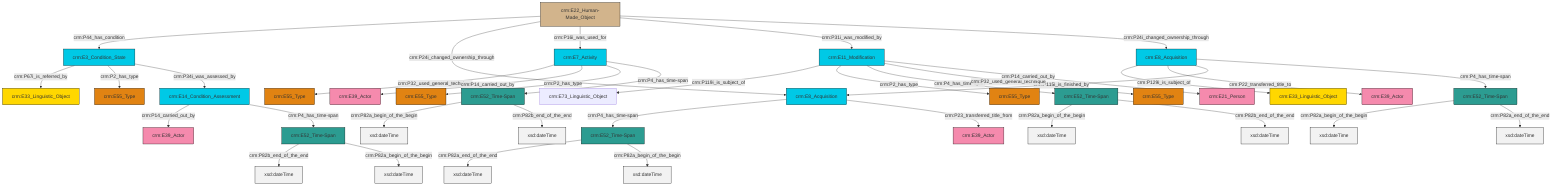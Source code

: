 graph TD
classDef Literal fill:#f2f2f2,stroke:#000000;
classDef CRM_Entity fill:#FFFFFF,stroke:#000000;
classDef Temporal_Entity fill:#00C9E6, stroke:#000000;
classDef Type fill:#E18312, stroke:#000000;
classDef Time-Span fill:#2C9C91, stroke:#000000;
classDef Appellation fill:#FFEB7F, stroke:#000000;
classDef Place fill:#008836, stroke:#000000;
classDef Persistent_Item fill:#B266B2, stroke:#000000;
classDef Conceptual_Object fill:#FFD700, stroke:#000000;
classDef Physical_Thing fill:#D2B48C, stroke:#000000;
classDef Actor fill:#f58aad, stroke:#000000;
classDef PC_Classes fill:#4ce600, stroke:#000000;
classDef Multi fill:#cccccc,stroke:#000000;

2["crm:E7_Activity"]:::Temporal_Entity -->|crm:P32_used_general_technique| 3["crm:E55_Type"]:::Type
4["crm:E52_Time-Span"]:::Time-Span -->|crm:P82a_begin_of_the_begin| 5[xsd:dateTime]:::Literal
6["crm:E3_Condition_State"]:::Temporal_Entity -->|crm:P67i_is_referred_by| 0["crm:E33_Linguistic_Object"]:::Conceptual_Object
9["crm:E8_Acquisition"]:::Temporal_Entity -->|crm:P129i_is_subject_of| 10["crm:E33_Linguistic_Object"]:::Conceptual_Object
13["crm:E14_Condition_Assessment"]:::Temporal_Entity -->|crm:P14_carried_out_by| 14["crm:E39_Actor"]:::Actor
9["crm:E8_Acquisition"]:::Temporal_Entity -->|crm:P22_transferred_title_to| 17["crm:E39_Actor"]:::Actor
13["crm:E14_Condition_Assessment"]:::Temporal_Entity -->|crm:P4_has_time-span| 24["crm:E52_Time-Span"]:::Time-Span
25["crm:E11_Modification"]:::Temporal_Entity -->|crm:P119i_is_subject_of| 11["crm:E73_Linguistic_Object"]:::Default
7["crm:E22_Human-Made_Object"]:::Physical_Thing -->|crm:P44_has_condition| 6["crm:E3_Condition_State"]:::Temporal_Entity
2["crm:E7_Activity"]:::Temporal_Entity -->|crm:P14_carried_out_by| 27["crm:E39_Actor"]:::Actor
20["crm:E52_Time-Span"]:::Time-Span -->|crm:P82a_begin_of_the_begin| 28[xsd:dateTime]:::Literal
4["crm:E52_Time-Span"]:::Time-Span -->|crm:P82b_end_of_the_end| 32[xsd:dateTime]:::Literal
24["crm:E52_Time-Span"]:::Time-Span -->|crm:P82b_end_of_the_end| 33[xsd:dateTime]:::Literal
38["crm:E52_Time-Span"]:::Time-Span -->|crm:P82a_end_of_the_end| 39[xsd:dateTime]:::Literal
40["crm:E8_Acquisition"]:::Temporal_Entity -->|crm:P4_has_time-span| 38["crm:E52_Time-Span"]:::Time-Span
38["crm:E52_Time-Span"]:::Time-Span -->|crm:P82a_begin_of_the_begin| 41[xsd:dateTime]:::Literal
25["crm:E11_Modification"]:::Temporal_Entity -->|crm:P2_has_type| 43["crm:E55_Type"]:::Type
2["crm:E7_Activity"]:::Temporal_Entity -->|crm:P2_has_type| 46["crm:E55_Type"]:::Type
29["crm:E52_Time-Span"]:::Time-Span -->|crm:P82a_begin_of_the_begin| 47[xsd:dateTime]:::Literal
7["crm:E22_Human-Made_Object"]:::Physical_Thing -->|crm:P24i_changed_ownership_through| 40["crm:E8_Acquisition"]:::Temporal_Entity
7["crm:E22_Human-Made_Object"]:::Physical_Thing -->|crm:P16i_was_used_for| 2["crm:E7_Activity"]:::Temporal_Entity
25["crm:E11_Modification"]:::Temporal_Entity -->|crm:P4_has_time-span| 20["crm:E52_Time-Span"]:::Time-Span
9["crm:E8_Acquisition"]:::Temporal_Entity -->|crm:P115i_is_finished_by| 40["crm:E8_Acquisition"]:::Temporal_Entity
6["crm:E3_Condition_State"]:::Temporal_Entity -->|crm:P2_has_type| 44["crm:E55_Type"]:::Type
7["crm:E22_Human-Made_Object"]:::Physical_Thing -->|crm:P31i_was_modified_by| 25["crm:E11_Modification"]:::Temporal_Entity
20["crm:E52_Time-Span"]:::Time-Span -->|crm:P82b_end_of_the_end| 53[xsd:dateTime]:::Literal
9["crm:E8_Acquisition"]:::Temporal_Entity -->|crm:P4_has_time-span| 29["crm:E52_Time-Span"]:::Time-Span
29["crm:E52_Time-Span"]:::Time-Span -->|crm:P82a_end_of_the_end| 55[xsd:dateTime]:::Literal
24["crm:E52_Time-Span"]:::Time-Span -->|crm:P82a_begin_of_the_begin| 56[xsd:dateTime]:::Literal
25["crm:E11_Modification"]:::Temporal_Entity -->|crm:P32_used_general_technique| 36["crm:E55_Type"]:::Type
7["crm:E22_Human-Made_Object"]:::Physical_Thing -->|crm:P24i_changed_ownership_through| 9["crm:E8_Acquisition"]:::Temporal_Entity
2["crm:E7_Activity"]:::Temporal_Entity -->|crm:P4_has_time-span| 4["crm:E52_Time-Span"]:::Time-Span
25["crm:E11_Modification"]:::Temporal_Entity -->|crm:P14_carried_out_by| 18["crm:E21_Person"]:::Actor
40["crm:E8_Acquisition"]:::Temporal_Entity -->|crm:P23_transferred_title_from| 34["crm:E39_Actor"]:::Actor
6["crm:E3_Condition_State"]:::Temporal_Entity -->|crm:P34i_was_assessed_by| 13["crm:E14_Condition_Assessment"]:::Temporal_Entity